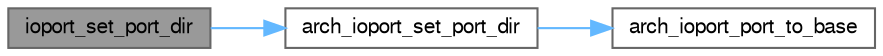 digraph "ioport_set_port_dir"
{
 // LATEX_PDF_SIZE
  bgcolor="transparent";
  edge [fontname=FreeSans,fontsize=10,labelfontname=FreeSans,labelfontsize=10];
  node [fontname=FreeSans,fontsize=10,shape=box,height=0.2,width=0.4];
  rankdir="LR";
  Node1 [label="ioport_set_port_dir",height=0.2,width=0.4,color="gray40", fillcolor="grey60", style="filled", fontcolor="black",tooltip="Set I/O direction for a group of pins in a single IOPORT."];
  Node1 -> Node2 [color="steelblue1",style="solid"];
  Node2 [label="arch_ioport_set_port_dir",height=0.2,width=0.4,color="grey40", fillcolor="white", style="filled",URL="$ioport__pio_8h.html#a873196c80651c941e4d866e89905bc4c",tooltip=" "];
  Node2 -> Node3 [color="steelblue1",style="solid"];
  Node3 [label="arch_ioport_port_to_base",height=0.2,width=0.4,color="grey40", fillcolor="white", style="filled",URL="$ioport__pio_8h.html#ac2b01a65bf5686910b77f6b606497df2",tooltip=" "];
}
